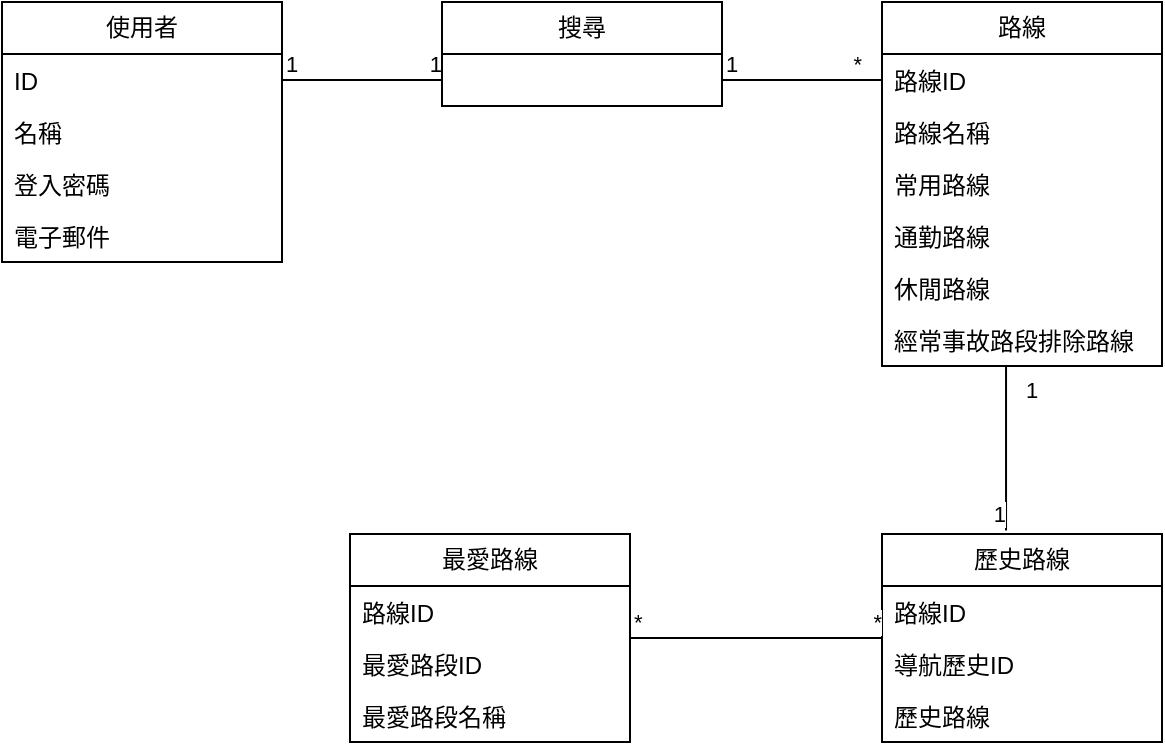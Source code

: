 <mxfile version="22.0.3" type="device">
  <diagram name="第1頁" id="AJlVlicMFKjCyTjjAUei">
    <mxGraphModel dx="910" dy="534" grid="1" gridSize="10" guides="1" tooltips="1" connect="1" arrows="1" fold="1" page="1" pageScale="1" pageWidth="827" pageHeight="1169" math="0" shadow="0">
      <root>
        <mxCell id="0" />
        <mxCell id="1" parent="0" />
        <mxCell id="5GnP0EPD3YLdmYOZrL5Y-1" value="使用者" style="swimlane;fontStyle=0;childLayout=stackLayout;horizontal=1;startSize=26;fillColor=none;horizontalStack=0;resizeParent=1;resizeParentMax=0;resizeLast=0;collapsible=1;marginBottom=0;whiteSpace=wrap;html=1;" vertex="1" parent="1">
          <mxGeometry x="100" y="404" width="140" height="130" as="geometry">
            <mxRectangle x="100" y="300" width="80" height="30" as="alternateBounds" />
          </mxGeometry>
        </mxCell>
        <mxCell id="5GnP0EPD3YLdmYOZrL5Y-2" value="ID" style="text;strokeColor=none;fillColor=none;align=left;verticalAlign=top;spacingLeft=4;spacingRight=4;overflow=hidden;rotatable=0;points=[[0,0.5],[1,0.5]];portConstraint=eastwest;whiteSpace=wrap;html=1;" vertex="1" parent="5GnP0EPD3YLdmYOZrL5Y-1">
          <mxGeometry y="26" width="140" height="26" as="geometry" />
        </mxCell>
        <mxCell id="5GnP0EPD3YLdmYOZrL5Y-3" value="名稱" style="text;strokeColor=none;fillColor=none;align=left;verticalAlign=top;spacingLeft=4;spacingRight=4;overflow=hidden;rotatable=0;points=[[0,0.5],[1,0.5]];portConstraint=eastwest;whiteSpace=wrap;html=1;" vertex="1" parent="5GnP0EPD3YLdmYOZrL5Y-1">
          <mxGeometry y="52" width="140" height="26" as="geometry" />
        </mxCell>
        <mxCell id="5GnP0EPD3YLdmYOZrL5Y-4" value="登入密碼" style="text;strokeColor=none;fillColor=none;align=left;verticalAlign=top;spacingLeft=4;spacingRight=4;overflow=hidden;rotatable=0;points=[[0,0.5],[1,0.5]];portConstraint=eastwest;whiteSpace=wrap;html=1;" vertex="1" parent="5GnP0EPD3YLdmYOZrL5Y-1">
          <mxGeometry y="78" width="140" height="26" as="geometry" />
        </mxCell>
        <mxCell id="5GnP0EPD3YLdmYOZrL5Y-5" value="電子郵件" style="text;strokeColor=none;fillColor=none;align=left;verticalAlign=top;spacingLeft=4;spacingRight=4;overflow=hidden;rotatable=0;points=[[0,0.5],[1,0.5]];portConstraint=eastwest;whiteSpace=wrap;html=1;" vertex="1" parent="5GnP0EPD3YLdmYOZrL5Y-1">
          <mxGeometry y="104" width="140" height="26" as="geometry" />
        </mxCell>
        <mxCell id="5GnP0EPD3YLdmYOZrL5Y-6" value="歷史路線" style="swimlane;fontStyle=0;childLayout=stackLayout;horizontal=1;startSize=26;fillColor=none;horizontalStack=0;resizeParent=1;resizeParentMax=0;resizeLast=0;collapsible=1;marginBottom=0;whiteSpace=wrap;html=1;" vertex="1" parent="1">
          <mxGeometry x="540" y="670" width="140" height="104" as="geometry" />
        </mxCell>
        <mxCell id="5GnP0EPD3YLdmYOZrL5Y-7" value="路線ID" style="text;strokeColor=none;fillColor=none;align=left;verticalAlign=top;spacingLeft=4;spacingRight=4;overflow=hidden;rotatable=0;points=[[0,0.5],[1,0.5]];portConstraint=eastwest;whiteSpace=wrap;html=1;" vertex="1" parent="5GnP0EPD3YLdmYOZrL5Y-6">
          <mxGeometry y="26" width="140" height="26" as="geometry" />
        </mxCell>
        <mxCell id="5GnP0EPD3YLdmYOZrL5Y-8" value="導航歷史ID" style="text;strokeColor=none;fillColor=none;align=left;verticalAlign=top;spacingLeft=4;spacingRight=4;overflow=hidden;rotatable=0;points=[[0,0.5],[1,0.5]];portConstraint=eastwest;whiteSpace=wrap;html=1;" vertex="1" parent="5GnP0EPD3YLdmYOZrL5Y-6">
          <mxGeometry y="52" width="140" height="26" as="geometry" />
        </mxCell>
        <mxCell id="5GnP0EPD3YLdmYOZrL5Y-9" value="歷史路線" style="text;strokeColor=none;fillColor=none;align=left;verticalAlign=top;spacingLeft=4;spacingRight=4;overflow=hidden;rotatable=0;points=[[0,0.5],[1,0.5]];portConstraint=eastwest;whiteSpace=wrap;html=1;" vertex="1" parent="5GnP0EPD3YLdmYOZrL5Y-6">
          <mxGeometry y="78" width="140" height="26" as="geometry" />
        </mxCell>
        <mxCell id="5GnP0EPD3YLdmYOZrL5Y-10" value="路線" style="swimlane;fontStyle=0;childLayout=stackLayout;horizontal=1;startSize=26;fillColor=none;horizontalStack=0;resizeParent=1;resizeParentMax=0;resizeLast=0;collapsible=1;marginBottom=0;whiteSpace=wrap;html=1;" vertex="1" parent="1">
          <mxGeometry x="540" y="404" width="140" height="182" as="geometry" />
        </mxCell>
        <mxCell id="5GnP0EPD3YLdmYOZrL5Y-11" value="路線ID" style="text;strokeColor=none;fillColor=none;align=left;verticalAlign=top;spacingLeft=4;spacingRight=4;overflow=hidden;rotatable=0;points=[[0,0.5],[1,0.5]];portConstraint=eastwest;whiteSpace=wrap;html=1;" vertex="1" parent="5GnP0EPD3YLdmYOZrL5Y-10">
          <mxGeometry y="26" width="140" height="26" as="geometry" />
        </mxCell>
        <mxCell id="5GnP0EPD3YLdmYOZrL5Y-12" value="路線名稱" style="text;strokeColor=none;fillColor=none;align=left;verticalAlign=top;spacingLeft=4;spacingRight=4;overflow=hidden;rotatable=0;points=[[0,0.5],[1,0.5]];portConstraint=eastwest;whiteSpace=wrap;html=1;" vertex="1" parent="5GnP0EPD3YLdmYOZrL5Y-10">
          <mxGeometry y="52" width="140" height="26" as="geometry" />
        </mxCell>
        <mxCell id="5GnP0EPD3YLdmYOZrL5Y-13" value="常用路線" style="text;strokeColor=none;fillColor=none;align=left;verticalAlign=top;spacingLeft=4;spacingRight=4;overflow=hidden;rotatable=0;points=[[0,0.5],[1,0.5]];portConstraint=eastwest;whiteSpace=wrap;html=1;" vertex="1" parent="5GnP0EPD3YLdmYOZrL5Y-10">
          <mxGeometry y="78" width="140" height="26" as="geometry" />
        </mxCell>
        <mxCell id="5GnP0EPD3YLdmYOZrL5Y-14" value="通勤路線" style="text;strokeColor=none;fillColor=none;align=left;verticalAlign=top;spacingLeft=4;spacingRight=4;overflow=hidden;rotatable=0;points=[[0,0.5],[1,0.5]];portConstraint=eastwest;whiteSpace=wrap;html=1;" vertex="1" parent="5GnP0EPD3YLdmYOZrL5Y-10">
          <mxGeometry y="104" width="140" height="26" as="geometry" />
        </mxCell>
        <mxCell id="5GnP0EPD3YLdmYOZrL5Y-15" value="休閒路線" style="text;strokeColor=none;fillColor=none;align=left;verticalAlign=top;spacingLeft=4;spacingRight=4;overflow=hidden;rotatable=0;points=[[0,0.5],[1,0.5]];portConstraint=eastwest;whiteSpace=wrap;html=1;" vertex="1" parent="5GnP0EPD3YLdmYOZrL5Y-10">
          <mxGeometry y="130" width="140" height="26" as="geometry" />
        </mxCell>
        <mxCell id="5GnP0EPD3YLdmYOZrL5Y-16" value="經常事故路段排除路線" style="text;strokeColor=none;fillColor=none;align=left;verticalAlign=top;spacingLeft=4;spacingRight=4;overflow=hidden;rotatable=0;points=[[0,0.5],[1,0.5]];portConstraint=eastwest;whiteSpace=wrap;html=1;" vertex="1" parent="5GnP0EPD3YLdmYOZrL5Y-10">
          <mxGeometry y="156" width="140" height="26" as="geometry" />
        </mxCell>
        <mxCell id="5GnP0EPD3YLdmYOZrL5Y-17" value="最愛路線" style="swimlane;fontStyle=0;childLayout=stackLayout;horizontal=1;startSize=26;fillColor=none;horizontalStack=0;resizeParent=1;resizeParentMax=0;resizeLast=0;collapsible=1;marginBottom=0;whiteSpace=wrap;html=1;" vertex="1" parent="1">
          <mxGeometry x="274" y="670" width="140" height="104" as="geometry" />
        </mxCell>
        <mxCell id="5GnP0EPD3YLdmYOZrL5Y-18" value="路線ID" style="text;strokeColor=none;fillColor=none;align=left;verticalAlign=top;spacingLeft=4;spacingRight=4;overflow=hidden;rotatable=0;points=[[0,0.5],[1,0.5]];portConstraint=eastwest;whiteSpace=wrap;html=1;" vertex="1" parent="5GnP0EPD3YLdmYOZrL5Y-17">
          <mxGeometry y="26" width="140" height="26" as="geometry" />
        </mxCell>
        <mxCell id="5GnP0EPD3YLdmYOZrL5Y-19" value="最愛路段ID" style="text;strokeColor=none;fillColor=none;align=left;verticalAlign=top;spacingLeft=4;spacingRight=4;overflow=hidden;rotatable=0;points=[[0,0.5],[1,0.5]];portConstraint=eastwest;whiteSpace=wrap;html=1;" vertex="1" parent="5GnP0EPD3YLdmYOZrL5Y-17">
          <mxGeometry y="52" width="140" height="26" as="geometry" />
        </mxCell>
        <mxCell id="5GnP0EPD3YLdmYOZrL5Y-20" value="最愛路段名稱" style="text;strokeColor=none;fillColor=none;align=left;verticalAlign=top;spacingLeft=4;spacingRight=4;overflow=hidden;rotatable=0;points=[[0,0.5],[1,0.5]];portConstraint=eastwest;whiteSpace=wrap;html=1;" vertex="1" parent="5GnP0EPD3YLdmYOZrL5Y-17">
          <mxGeometry y="78" width="140" height="26" as="geometry" />
        </mxCell>
        <mxCell id="5GnP0EPD3YLdmYOZrL5Y-21" value="" style="endArrow=none;html=1;edgeStyle=orthogonalEdgeStyle;rounded=0;exitX=1;exitY=0.5;exitDx=0;exitDy=0;entryX=0;entryY=0.75;entryDx=0;entryDy=0;" edge="1" parent="1" source="5GnP0EPD3YLdmYOZrL5Y-2" target="5GnP0EPD3YLdmYOZrL5Y-24">
          <mxGeometry relative="1" as="geometry">
            <mxPoint x="180" y="640" as="sourcePoint" />
            <mxPoint x="340" y="640" as="targetPoint" />
          </mxGeometry>
        </mxCell>
        <mxCell id="5GnP0EPD3YLdmYOZrL5Y-22" value="1" style="edgeLabel;resizable=0;html=1;align=left;verticalAlign=bottom;" connectable="0" vertex="1" parent="5GnP0EPD3YLdmYOZrL5Y-21">
          <mxGeometry x="-1" relative="1" as="geometry" />
        </mxCell>
        <mxCell id="5GnP0EPD3YLdmYOZrL5Y-23" value="1" style="edgeLabel;resizable=0;html=1;align=right;verticalAlign=bottom;" connectable="0" vertex="1" parent="5GnP0EPD3YLdmYOZrL5Y-21">
          <mxGeometry x="1" relative="1" as="geometry" />
        </mxCell>
        <mxCell id="5GnP0EPD3YLdmYOZrL5Y-24" value="搜尋" style="swimlane;fontStyle=0;childLayout=stackLayout;horizontal=1;startSize=26;fillColor=none;horizontalStack=0;resizeParent=1;resizeParentMax=0;resizeLast=0;collapsible=1;marginBottom=0;whiteSpace=wrap;html=1;" vertex="1" parent="1">
          <mxGeometry x="320" y="404" width="140" height="52" as="geometry" />
        </mxCell>
        <mxCell id="5GnP0EPD3YLdmYOZrL5Y-25" value="" style="endArrow=none;html=1;edgeStyle=orthogonalEdgeStyle;rounded=0;exitX=1;exitY=0.75;exitDx=0;exitDy=0;entryX=0;entryY=0.5;entryDx=0;entryDy=0;" edge="1" parent="1" source="5GnP0EPD3YLdmYOZrL5Y-24" target="5GnP0EPD3YLdmYOZrL5Y-11">
          <mxGeometry relative="1" as="geometry">
            <mxPoint x="334" y="520" as="sourcePoint" />
            <mxPoint x="414" y="520" as="targetPoint" />
          </mxGeometry>
        </mxCell>
        <mxCell id="5GnP0EPD3YLdmYOZrL5Y-26" value="1" style="edgeLabel;resizable=0;html=1;align=left;verticalAlign=bottom;" connectable="0" vertex="1" parent="5GnP0EPD3YLdmYOZrL5Y-25">
          <mxGeometry x="-1" relative="1" as="geometry" />
        </mxCell>
        <mxCell id="5GnP0EPD3YLdmYOZrL5Y-27" value="*" style="edgeLabel;resizable=0;html=1;align=right;verticalAlign=bottom;" connectable="0" vertex="1" parent="5GnP0EPD3YLdmYOZrL5Y-25">
          <mxGeometry x="1" relative="1" as="geometry">
            <mxPoint x="-10" as="offset" />
          </mxGeometry>
        </mxCell>
        <mxCell id="5GnP0EPD3YLdmYOZrL5Y-28" value="" style="endArrow=none;html=1;edgeStyle=orthogonalEdgeStyle;rounded=0;entryX=0.443;entryY=-0.017;entryDx=0;entryDy=0;entryPerimeter=0;exitX=0.443;exitY=1;exitDx=0;exitDy=0;exitPerimeter=0;" edge="1" parent="1" source="5GnP0EPD3YLdmYOZrL5Y-16" target="5GnP0EPD3YLdmYOZrL5Y-6">
          <mxGeometry relative="1" as="geometry">
            <mxPoint x="602" y="570" as="sourcePoint" />
            <mxPoint x="700" y="630" as="targetPoint" />
            <Array as="points" />
          </mxGeometry>
        </mxCell>
        <mxCell id="5GnP0EPD3YLdmYOZrL5Y-29" value="1" style="edgeLabel;resizable=0;html=1;align=left;verticalAlign=bottom;" connectable="0" vertex="1" parent="5GnP0EPD3YLdmYOZrL5Y-28">
          <mxGeometry x="-1" relative="1" as="geometry">
            <mxPoint x="8" y="20" as="offset" />
          </mxGeometry>
        </mxCell>
        <mxCell id="5GnP0EPD3YLdmYOZrL5Y-30" value="1" style="edgeLabel;resizable=0;html=1;align=right;verticalAlign=bottom;" connectable="0" vertex="1" parent="5GnP0EPD3YLdmYOZrL5Y-28">
          <mxGeometry x="1" relative="1" as="geometry" />
        </mxCell>
        <mxCell id="5GnP0EPD3YLdmYOZrL5Y-31" value="" style="endArrow=none;html=1;rounded=0;" edge="1" parent="1" source="5GnP0EPD3YLdmYOZrL5Y-17" target="5GnP0EPD3YLdmYOZrL5Y-6">
          <mxGeometry relative="1" as="geometry">
            <mxPoint x="414" y="730" as="sourcePoint" />
            <mxPoint x="540" y="730" as="targetPoint" />
          </mxGeometry>
        </mxCell>
        <mxCell id="5GnP0EPD3YLdmYOZrL5Y-32" value="*" style="edgeLabel;resizable=0;html=1;align=left;verticalAlign=bottom;" connectable="0" vertex="1" parent="5GnP0EPD3YLdmYOZrL5Y-31">
          <mxGeometry x="-1" relative="1" as="geometry" />
        </mxCell>
        <mxCell id="5GnP0EPD3YLdmYOZrL5Y-33" value="*" style="edgeLabel;resizable=0;html=1;align=right;verticalAlign=bottom;" connectable="0" vertex="1" parent="5GnP0EPD3YLdmYOZrL5Y-31">
          <mxGeometry x="1" relative="1" as="geometry" />
        </mxCell>
      </root>
    </mxGraphModel>
  </diagram>
</mxfile>
